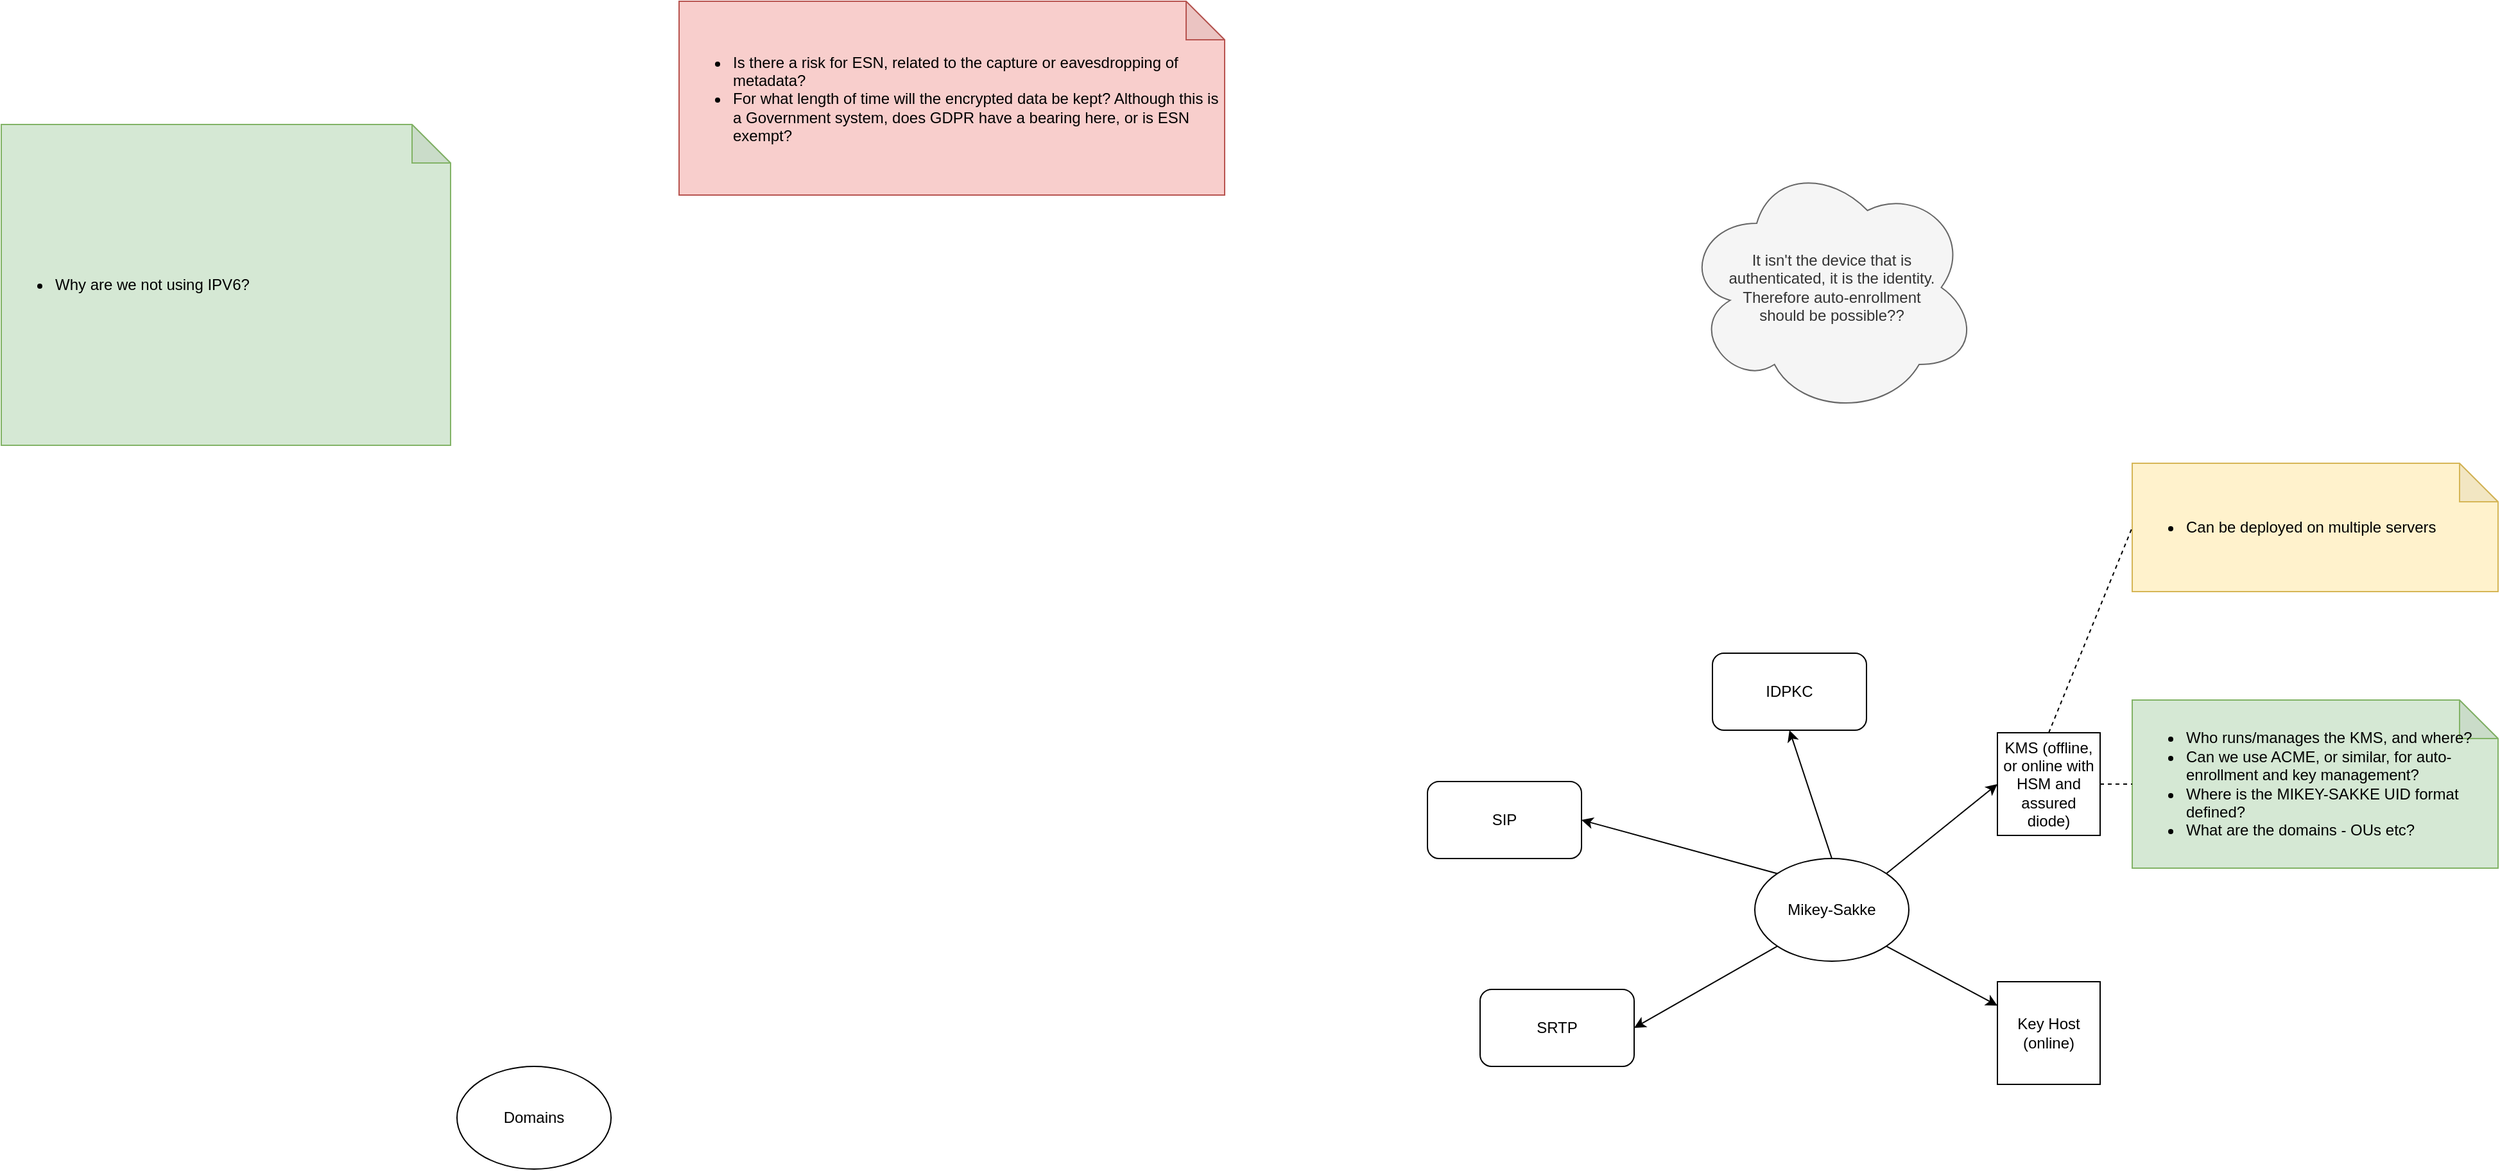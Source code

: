 <mxfile version="15.8.9" type="github">
  <diagram id="l3p4Nn8vqsSgMRRzXjVc" name="Page-1">
    <mxGraphModel dx="2862" dy="1522" grid="0" gridSize="10" guides="1" tooltips="1" connect="1" arrows="1" fold="1" page="0" pageScale="1" pageWidth="1654" pageHeight="1169" math="0" shadow="0">
      <root>
        <mxCell id="0" />
        <mxCell id="1" parent="0" />
        <mxCell id="-JY_Ss09dYT9bE0t_H_c-8" style="rounded=0;orthogonalLoop=1;jettySize=auto;html=1;exitX=1;exitY=0;exitDx=0;exitDy=0;entryX=0;entryY=0.5;entryDx=0;entryDy=0;" edge="1" parent="1" source="-JY_Ss09dYT9bE0t_H_c-1" target="-JY_Ss09dYT9bE0t_H_c-5">
          <mxGeometry relative="1" as="geometry" />
        </mxCell>
        <mxCell id="-JY_Ss09dYT9bE0t_H_c-10" style="edgeStyle=none;rounded=0;orthogonalLoop=1;jettySize=auto;html=1;exitX=1;exitY=1;exitDx=0;exitDy=0;" edge="1" parent="1" source="-JY_Ss09dYT9bE0t_H_c-1" target="-JY_Ss09dYT9bE0t_H_c-6">
          <mxGeometry relative="1" as="geometry" />
        </mxCell>
        <mxCell id="-JY_Ss09dYT9bE0t_H_c-1" value="Mikey-Sakke" style="ellipse;whiteSpace=wrap;html=1;" vertex="1" parent="1">
          <mxGeometry x="909" y="349" width="120" height="80" as="geometry" />
        </mxCell>
        <mxCell id="-JY_Ss09dYT9bE0t_H_c-2" value="SIP" style="rounded=1;whiteSpace=wrap;html=1;" vertex="1" parent="1">
          <mxGeometry x="654" y="289" width="120" height="60" as="geometry" />
        </mxCell>
        <mxCell id="-JY_Ss09dYT9bE0t_H_c-3" value="SRTP" style="rounded=1;whiteSpace=wrap;html=1;" vertex="1" parent="1">
          <mxGeometry x="695" y="451" width="120" height="60" as="geometry" />
        </mxCell>
        <mxCell id="-JY_Ss09dYT9bE0t_H_c-4" value="Domains" style="ellipse;whiteSpace=wrap;html=1;" vertex="1" parent="1">
          <mxGeometry x="-102" y="511" width="120" height="80" as="geometry" />
        </mxCell>
        <mxCell id="-JY_Ss09dYT9bE0t_H_c-5" value="KMS (offline, or online with HSM and assured diode)" style="whiteSpace=wrap;html=1;aspect=fixed;" vertex="1" parent="1">
          <mxGeometry x="1098" y="251" width="80" height="80" as="geometry" />
        </mxCell>
        <mxCell id="-JY_Ss09dYT9bE0t_H_c-6" value="Key Host (online)" style="whiteSpace=wrap;html=1;aspect=fixed;" vertex="1" parent="1">
          <mxGeometry x="1098" y="445" width="80" height="80" as="geometry" />
        </mxCell>
        <mxCell id="-JY_Ss09dYT9bE0t_H_c-9" value="" style="endArrow=classic;html=1;rounded=0;entryX=0.5;entryY=1;entryDx=0;entryDy=0;exitX=0.5;exitY=0;exitDx=0;exitDy=0;" edge="1" parent="1" source="-JY_Ss09dYT9bE0t_H_c-1" target="-JY_Ss09dYT9bE0t_H_c-13">
          <mxGeometry width="50" height="50" relative="1" as="geometry">
            <mxPoint x="387" y="587" as="sourcePoint" />
            <mxPoint x="437" y="537" as="targetPoint" />
          </mxGeometry>
        </mxCell>
        <mxCell id="-JY_Ss09dYT9bE0t_H_c-11" value="&lt;ul&gt;&lt;li&gt;Who runs/manages the KMS, and where?&lt;/li&gt;&lt;li&gt;Can we use ACME, or similar, for auto-enrollment and key management?&lt;/li&gt;&lt;li&gt;Where is the MIKEY-SAKKE UID format defined?&lt;/li&gt;&lt;li&gt;What are the domains - OUs etc?&lt;/li&gt;&lt;/ul&gt;" style="shape=note;whiteSpace=wrap;html=1;backgroundOutline=1;darkOpacity=0.05;align=left;fillColor=#d5e8d4;strokeColor=#82b366;" vertex="1" parent="1">
          <mxGeometry x="1203" y="225.5" width="285" height="131" as="geometry" />
        </mxCell>
        <mxCell id="-JY_Ss09dYT9bE0t_H_c-13" value="IDPKC" style="rounded=1;whiteSpace=wrap;html=1;" vertex="1" parent="1">
          <mxGeometry x="876" y="189" width="120" height="60" as="geometry" />
        </mxCell>
        <mxCell id="-JY_Ss09dYT9bE0t_H_c-14" value="" style="endArrow=classic;html=1;rounded=0;exitX=0;exitY=0;exitDx=0;exitDy=0;entryX=1;entryY=0.5;entryDx=0;entryDy=0;" edge="1" parent="1" source="-JY_Ss09dYT9bE0t_H_c-1" target="-JY_Ss09dYT9bE0t_H_c-2">
          <mxGeometry width="50" height="50" relative="1" as="geometry">
            <mxPoint x="387" y="580" as="sourcePoint" />
            <mxPoint x="437" y="530" as="targetPoint" />
          </mxGeometry>
        </mxCell>
        <mxCell id="-JY_Ss09dYT9bE0t_H_c-15" value="" style="endArrow=classic;html=1;rounded=0;exitX=0;exitY=1;exitDx=0;exitDy=0;entryX=1;entryY=0.5;entryDx=0;entryDy=0;" edge="1" parent="1" source="-JY_Ss09dYT9bE0t_H_c-1" target="-JY_Ss09dYT9bE0t_H_c-3">
          <mxGeometry width="50" height="50" relative="1" as="geometry">
            <mxPoint x="934" y="560" as="sourcePoint" />
            <mxPoint x="984" y="510" as="targetPoint" />
          </mxGeometry>
        </mxCell>
        <mxCell id="-JY_Ss09dYT9bE0t_H_c-16" value="&lt;ul&gt;&lt;li&gt;Can be deployed on multiple servers&lt;/li&gt;&lt;/ul&gt;" style="shape=note;whiteSpace=wrap;html=1;backgroundOutline=1;darkOpacity=0.05;fillColor=#fff2cc;strokeColor=#d6b656;align=left;" vertex="1" parent="1">
          <mxGeometry x="1203" y="41" width="285" height="100" as="geometry" />
        </mxCell>
        <mxCell id="-JY_Ss09dYT9bE0t_H_c-18" value="" style="endArrow=none;dashed=1;html=1;rounded=0;entryX=0;entryY=0.5;entryDx=0;entryDy=0;entryPerimeter=0;exitX=0.5;exitY=0;exitDx=0;exitDy=0;" edge="1" parent="1" source="-JY_Ss09dYT9bE0t_H_c-5" target="-JY_Ss09dYT9bE0t_H_c-16">
          <mxGeometry width="50" height="50" relative="1" as="geometry">
            <mxPoint x="470" y="336" as="sourcePoint" />
            <mxPoint x="520" y="286" as="targetPoint" />
          </mxGeometry>
        </mxCell>
        <mxCell id="-JY_Ss09dYT9bE0t_H_c-19" value="" style="endArrow=none;dashed=1;html=1;rounded=0;entryX=0;entryY=0.5;entryDx=0;entryDy=0;entryPerimeter=0;exitX=1;exitY=0.5;exitDx=0;exitDy=0;" edge="1" parent="1" source="-JY_Ss09dYT9bE0t_H_c-5" target="-JY_Ss09dYT9bE0t_H_c-11">
          <mxGeometry width="50" height="50" relative="1" as="geometry">
            <mxPoint x="1360" y="528" as="sourcePoint" />
            <mxPoint x="1410" y="478" as="targetPoint" />
          </mxGeometry>
        </mxCell>
        <mxCell id="-JY_Ss09dYT9bE0t_H_c-20" value="&lt;ul&gt;&lt;li&gt;Why are we not using IPV6?&lt;/li&gt;&lt;/ul&gt;" style="shape=note;whiteSpace=wrap;html=1;backgroundOutline=1;darkOpacity=0.05;align=left;fillColor=#d5e8d4;strokeColor=#82b366;" vertex="1" parent="1">
          <mxGeometry x="-457" y="-223" width="350" height="250" as="geometry" />
        </mxCell>
        <mxCell id="-JY_Ss09dYT9bE0t_H_c-21" value="It isn&#39;t the device that is authenticated, it is the identity. Therefore auto-enrollment should be possible??" style="ellipse;shape=cloud;whiteSpace=wrap;html=1;fillColor=#f5f5f5;fontColor=#333333;strokeColor=#666666;spacingLeft=32;spacingRight=30;" vertex="1" parent="1">
          <mxGeometry x="853" y="-196" width="230" height="200" as="geometry" />
        </mxCell>
        <mxCell id="-JY_Ss09dYT9bE0t_H_c-22" value="&lt;ul&gt;&lt;li&gt;Is there a risk for ESN, related to the capture or eavesdropping of metadata?&lt;/li&gt;&lt;li&gt;For what length of time will the encrypted data be kept? Although this is a Government system, does GDPR have a bearing here, or is ESN exempt?&lt;/li&gt;&lt;/ul&gt;" style="shape=note;whiteSpace=wrap;html=1;backgroundOutline=1;darkOpacity=0.05;fillColor=#f8cecc;strokeColor=#b85450;align=left;" vertex="1" parent="1">
          <mxGeometry x="71" y="-319" width="425" height="151" as="geometry" />
        </mxCell>
      </root>
    </mxGraphModel>
  </diagram>
</mxfile>
